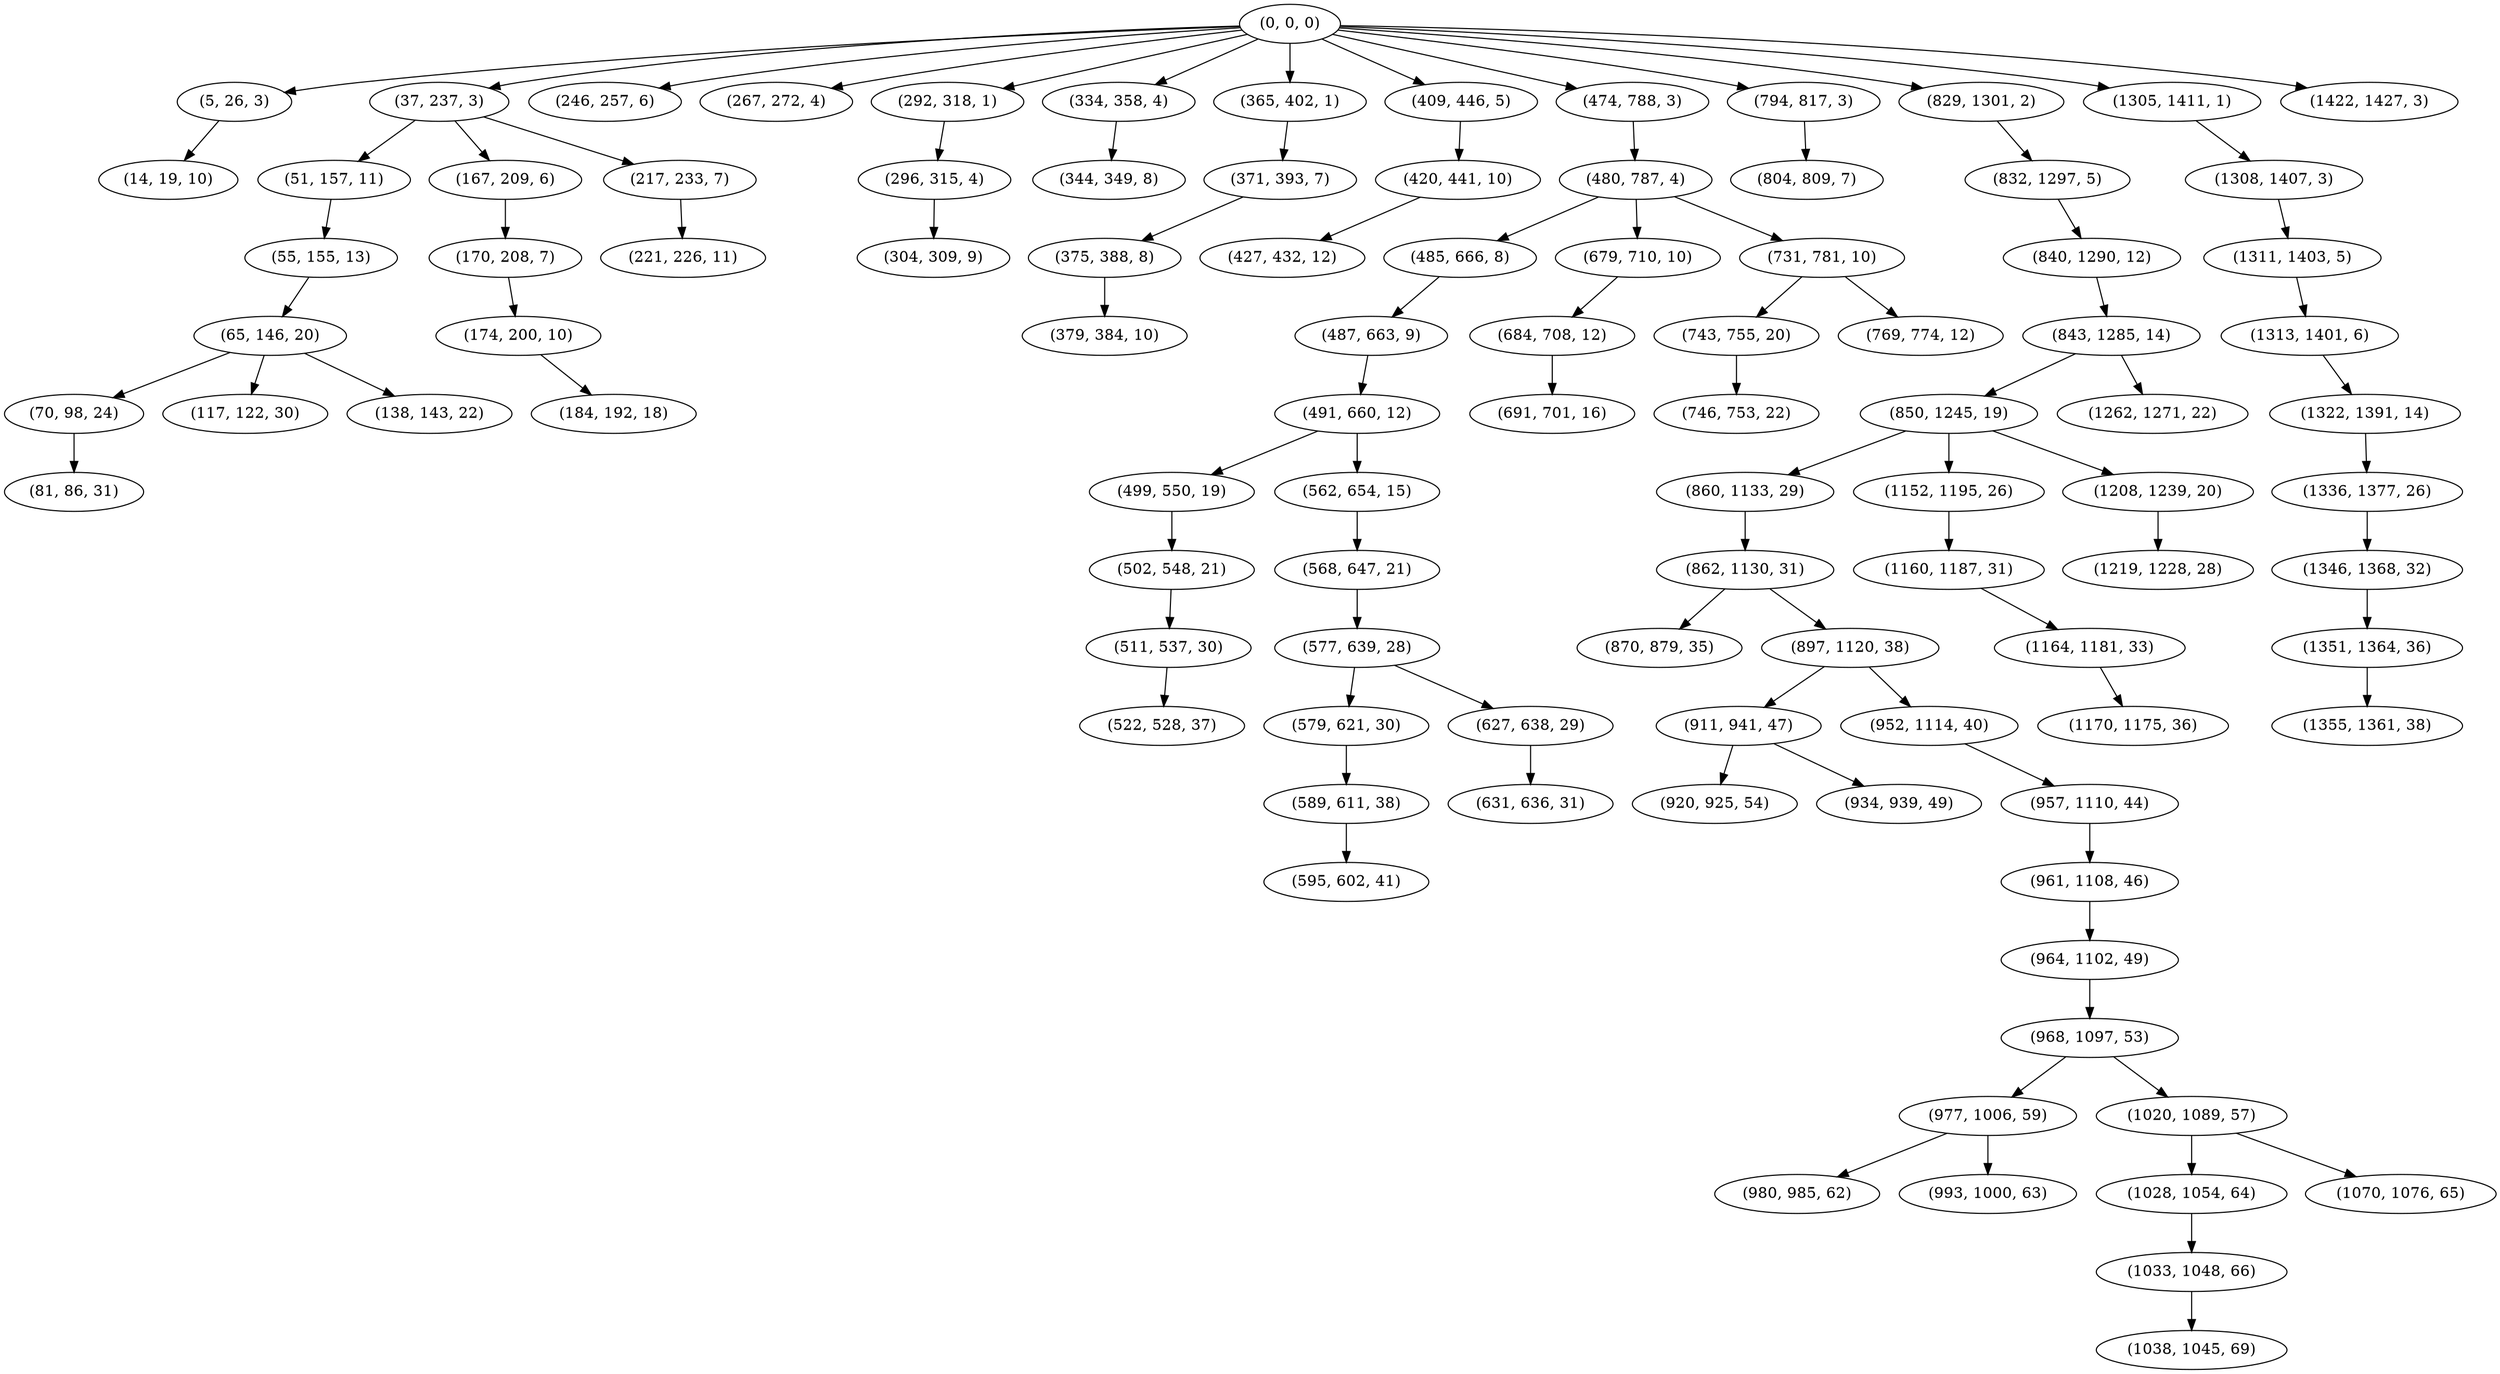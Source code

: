 digraph tree {
    "(0, 0, 0)";
    "(5, 26, 3)";
    "(14, 19, 10)";
    "(37, 237, 3)";
    "(51, 157, 11)";
    "(55, 155, 13)";
    "(65, 146, 20)";
    "(70, 98, 24)";
    "(81, 86, 31)";
    "(117, 122, 30)";
    "(138, 143, 22)";
    "(167, 209, 6)";
    "(170, 208, 7)";
    "(174, 200, 10)";
    "(184, 192, 18)";
    "(217, 233, 7)";
    "(221, 226, 11)";
    "(246, 257, 6)";
    "(267, 272, 4)";
    "(292, 318, 1)";
    "(296, 315, 4)";
    "(304, 309, 9)";
    "(334, 358, 4)";
    "(344, 349, 8)";
    "(365, 402, 1)";
    "(371, 393, 7)";
    "(375, 388, 8)";
    "(379, 384, 10)";
    "(409, 446, 5)";
    "(420, 441, 10)";
    "(427, 432, 12)";
    "(474, 788, 3)";
    "(480, 787, 4)";
    "(485, 666, 8)";
    "(487, 663, 9)";
    "(491, 660, 12)";
    "(499, 550, 19)";
    "(502, 548, 21)";
    "(511, 537, 30)";
    "(522, 528, 37)";
    "(562, 654, 15)";
    "(568, 647, 21)";
    "(577, 639, 28)";
    "(579, 621, 30)";
    "(589, 611, 38)";
    "(595, 602, 41)";
    "(627, 638, 29)";
    "(631, 636, 31)";
    "(679, 710, 10)";
    "(684, 708, 12)";
    "(691, 701, 16)";
    "(731, 781, 10)";
    "(743, 755, 20)";
    "(746, 753, 22)";
    "(769, 774, 12)";
    "(794, 817, 3)";
    "(804, 809, 7)";
    "(829, 1301, 2)";
    "(832, 1297, 5)";
    "(840, 1290, 12)";
    "(843, 1285, 14)";
    "(850, 1245, 19)";
    "(860, 1133, 29)";
    "(862, 1130, 31)";
    "(870, 879, 35)";
    "(897, 1120, 38)";
    "(911, 941, 47)";
    "(920, 925, 54)";
    "(934, 939, 49)";
    "(952, 1114, 40)";
    "(957, 1110, 44)";
    "(961, 1108, 46)";
    "(964, 1102, 49)";
    "(968, 1097, 53)";
    "(977, 1006, 59)";
    "(980, 985, 62)";
    "(993, 1000, 63)";
    "(1020, 1089, 57)";
    "(1028, 1054, 64)";
    "(1033, 1048, 66)";
    "(1038, 1045, 69)";
    "(1070, 1076, 65)";
    "(1152, 1195, 26)";
    "(1160, 1187, 31)";
    "(1164, 1181, 33)";
    "(1170, 1175, 36)";
    "(1208, 1239, 20)";
    "(1219, 1228, 28)";
    "(1262, 1271, 22)";
    "(1305, 1411, 1)";
    "(1308, 1407, 3)";
    "(1311, 1403, 5)";
    "(1313, 1401, 6)";
    "(1322, 1391, 14)";
    "(1336, 1377, 26)";
    "(1346, 1368, 32)";
    "(1351, 1364, 36)";
    "(1355, 1361, 38)";
    "(1422, 1427, 3)";
    "(0, 0, 0)" -> "(5, 26, 3)";
    "(0, 0, 0)" -> "(37, 237, 3)";
    "(0, 0, 0)" -> "(246, 257, 6)";
    "(0, 0, 0)" -> "(267, 272, 4)";
    "(0, 0, 0)" -> "(292, 318, 1)";
    "(0, 0, 0)" -> "(334, 358, 4)";
    "(0, 0, 0)" -> "(365, 402, 1)";
    "(0, 0, 0)" -> "(409, 446, 5)";
    "(0, 0, 0)" -> "(474, 788, 3)";
    "(0, 0, 0)" -> "(794, 817, 3)";
    "(0, 0, 0)" -> "(829, 1301, 2)";
    "(0, 0, 0)" -> "(1305, 1411, 1)";
    "(0, 0, 0)" -> "(1422, 1427, 3)";
    "(5, 26, 3)" -> "(14, 19, 10)";
    "(37, 237, 3)" -> "(51, 157, 11)";
    "(37, 237, 3)" -> "(167, 209, 6)";
    "(37, 237, 3)" -> "(217, 233, 7)";
    "(51, 157, 11)" -> "(55, 155, 13)";
    "(55, 155, 13)" -> "(65, 146, 20)";
    "(65, 146, 20)" -> "(70, 98, 24)";
    "(65, 146, 20)" -> "(117, 122, 30)";
    "(65, 146, 20)" -> "(138, 143, 22)";
    "(70, 98, 24)" -> "(81, 86, 31)";
    "(167, 209, 6)" -> "(170, 208, 7)";
    "(170, 208, 7)" -> "(174, 200, 10)";
    "(174, 200, 10)" -> "(184, 192, 18)";
    "(217, 233, 7)" -> "(221, 226, 11)";
    "(292, 318, 1)" -> "(296, 315, 4)";
    "(296, 315, 4)" -> "(304, 309, 9)";
    "(334, 358, 4)" -> "(344, 349, 8)";
    "(365, 402, 1)" -> "(371, 393, 7)";
    "(371, 393, 7)" -> "(375, 388, 8)";
    "(375, 388, 8)" -> "(379, 384, 10)";
    "(409, 446, 5)" -> "(420, 441, 10)";
    "(420, 441, 10)" -> "(427, 432, 12)";
    "(474, 788, 3)" -> "(480, 787, 4)";
    "(480, 787, 4)" -> "(485, 666, 8)";
    "(480, 787, 4)" -> "(679, 710, 10)";
    "(480, 787, 4)" -> "(731, 781, 10)";
    "(485, 666, 8)" -> "(487, 663, 9)";
    "(487, 663, 9)" -> "(491, 660, 12)";
    "(491, 660, 12)" -> "(499, 550, 19)";
    "(491, 660, 12)" -> "(562, 654, 15)";
    "(499, 550, 19)" -> "(502, 548, 21)";
    "(502, 548, 21)" -> "(511, 537, 30)";
    "(511, 537, 30)" -> "(522, 528, 37)";
    "(562, 654, 15)" -> "(568, 647, 21)";
    "(568, 647, 21)" -> "(577, 639, 28)";
    "(577, 639, 28)" -> "(579, 621, 30)";
    "(577, 639, 28)" -> "(627, 638, 29)";
    "(579, 621, 30)" -> "(589, 611, 38)";
    "(589, 611, 38)" -> "(595, 602, 41)";
    "(627, 638, 29)" -> "(631, 636, 31)";
    "(679, 710, 10)" -> "(684, 708, 12)";
    "(684, 708, 12)" -> "(691, 701, 16)";
    "(731, 781, 10)" -> "(743, 755, 20)";
    "(731, 781, 10)" -> "(769, 774, 12)";
    "(743, 755, 20)" -> "(746, 753, 22)";
    "(794, 817, 3)" -> "(804, 809, 7)";
    "(829, 1301, 2)" -> "(832, 1297, 5)";
    "(832, 1297, 5)" -> "(840, 1290, 12)";
    "(840, 1290, 12)" -> "(843, 1285, 14)";
    "(843, 1285, 14)" -> "(850, 1245, 19)";
    "(843, 1285, 14)" -> "(1262, 1271, 22)";
    "(850, 1245, 19)" -> "(860, 1133, 29)";
    "(850, 1245, 19)" -> "(1152, 1195, 26)";
    "(850, 1245, 19)" -> "(1208, 1239, 20)";
    "(860, 1133, 29)" -> "(862, 1130, 31)";
    "(862, 1130, 31)" -> "(870, 879, 35)";
    "(862, 1130, 31)" -> "(897, 1120, 38)";
    "(897, 1120, 38)" -> "(911, 941, 47)";
    "(897, 1120, 38)" -> "(952, 1114, 40)";
    "(911, 941, 47)" -> "(920, 925, 54)";
    "(911, 941, 47)" -> "(934, 939, 49)";
    "(952, 1114, 40)" -> "(957, 1110, 44)";
    "(957, 1110, 44)" -> "(961, 1108, 46)";
    "(961, 1108, 46)" -> "(964, 1102, 49)";
    "(964, 1102, 49)" -> "(968, 1097, 53)";
    "(968, 1097, 53)" -> "(977, 1006, 59)";
    "(968, 1097, 53)" -> "(1020, 1089, 57)";
    "(977, 1006, 59)" -> "(980, 985, 62)";
    "(977, 1006, 59)" -> "(993, 1000, 63)";
    "(1020, 1089, 57)" -> "(1028, 1054, 64)";
    "(1020, 1089, 57)" -> "(1070, 1076, 65)";
    "(1028, 1054, 64)" -> "(1033, 1048, 66)";
    "(1033, 1048, 66)" -> "(1038, 1045, 69)";
    "(1152, 1195, 26)" -> "(1160, 1187, 31)";
    "(1160, 1187, 31)" -> "(1164, 1181, 33)";
    "(1164, 1181, 33)" -> "(1170, 1175, 36)";
    "(1208, 1239, 20)" -> "(1219, 1228, 28)";
    "(1305, 1411, 1)" -> "(1308, 1407, 3)";
    "(1308, 1407, 3)" -> "(1311, 1403, 5)";
    "(1311, 1403, 5)" -> "(1313, 1401, 6)";
    "(1313, 1401, 6)" -> "(1322, 1391, 14)";
    "(1322, 1391, 14)" -> "(1336, 1377, 26)";
    "(1336, 1377, 26)" -> "(1346, 1368, 32)";
    "(1346, 1368, 32)" -> "(1351, 1364, 36)";
    "(1351, 1364, 36)" -> "(1355, 1361, 38)";
}
